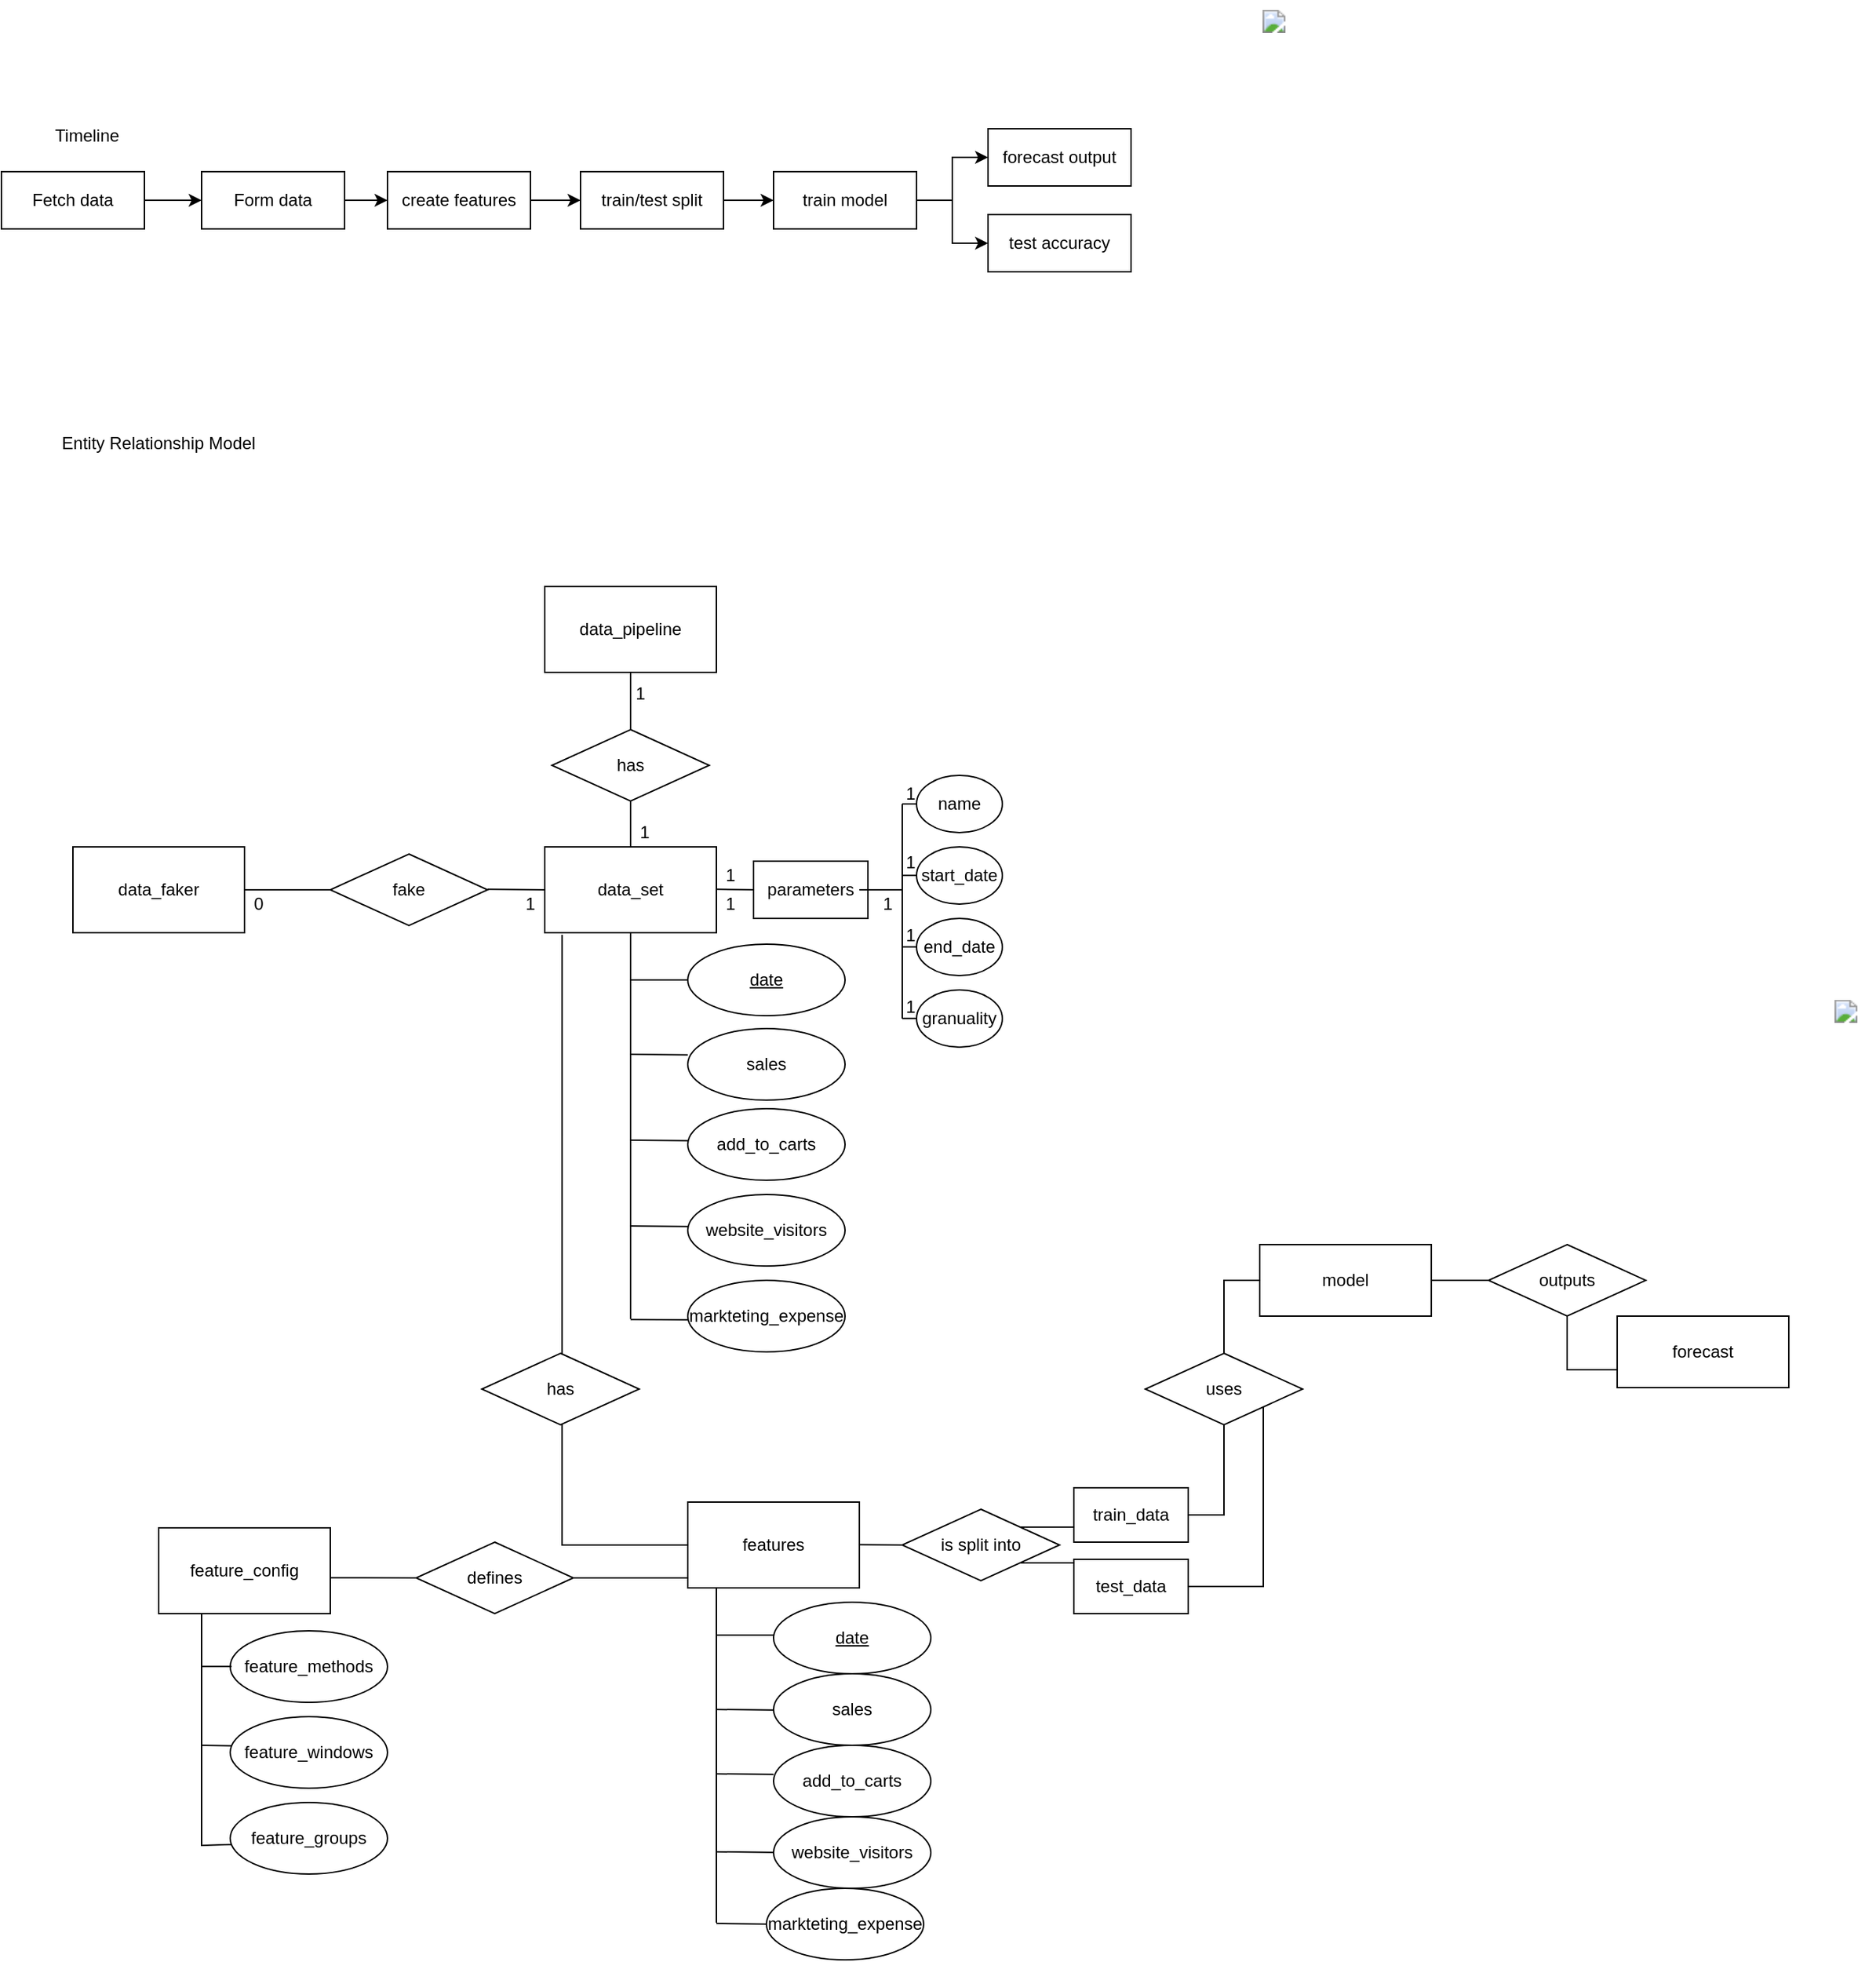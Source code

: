 <mxfile version="28.0.4">
  <diagram name="Page-1" id="VdG0ydc967w3bB8NOWR4">
    <mxGraphModel dx="3565" dy="2958" grid="1" gridSize="10" guides="1" tooltips="1" connect="1" arrows="1" fold="1" page="1" pageScale="1" pageWidth="850" pageHeight="1100" math="0" shadow="0">
      <root>
        <mxCell id="0" />
        <mxCell id="1" parent="0" />
        <mxCell id="EncBWNqlH_w9nEIL0629-1" value="Entity Relationship Model" style="text;html=1;align=center;verticalAlign=middle;whiteSpace=wrap;rounded=0;" parent="1" vertex="1">
          <mxGeometry x="50" y="20" width="160" height="20" as="geometry" />
        </mxCell>
        <mxCell id="EncBWNqlH_w9nEIL0629-2" value="data_faker" style="rounded=0;whiteSpace=wrap;html=1;" parent="1" vertex="1">
          <mxGeometry x="70" y="312" width="120" height="60" as="geometry" />
        </mxCell>
        <mxCell id="EncBWNqlH_w9nEIL0629-3" value="fake" style="rhombus;whiteSpace=wrap;html=1;" parent="1" vertex="1">
          <mxGeometry x="250" y="317" width="110" height="50" as="geometry" />
        </mxCell>
        <mxCell id="EncBWNqlH_w9nEIL0629-5" value="data_set" style="rounded=0;whiteSpace=wrap;html=1;" parent="1" vertex="1">
          <mxGeometry x="400" y="312" width="120" height="60" as="geometry" />
        </mxCell>
        <mxCell id="EncBWNqlH_w9nEIL0629-6" value="name" style="ellipse;whiteSpace=wrap;html=1;" parent="1" vertex="1">
          <mxGeometry x="660" y="262" width="60" height="40" as="geometry" />
        </mxCell>
        <mxCell id="EncBWNqlH_w9nEIL0629-7" value="start_date" style="ellipse;whiteSpace=wrap;html=1;" parent="1" vertex="1">
          <mxGeometry x="660" y="312" width="60" height="40" as="geometry" />
        </mxCell>
        <mxCell id="EncBWNqlH_w9nEIL0629-8" value="end_date" style="ellipse;whiteSpace=wrap;html=1;" parent="1" vertex="1">
          <mxGeometry x="660" y="362" width="60" height="40" as="geometry" />
        </mxCell>
        <mxCell id="EncBWNqlH_w9nEIL0629-10" value="granuality" style="ellipse;whiteSpace=wrap;html=1;" parent="1" vertex="1">
          <mxGeometry x="660" y="412" width="60" height="40" as="geometry" />
        </mxCell>
        <mxCell id="EncBWNqlH_w9nEIL0629-12" value="&lt;u&gt;date&lt;/u&gt;" style="ellipse;whiteSpace=wrap;html=1;" parent="1" vertex="1">
          <mxGeometry x="500" y="380" width="110" height="50" as="geometry" />
        </mxCell>
        <mxCell id="EncBWNqlH_w9nEIL0629-13" value="sales" style="ellipse;whiteSpace=wrap;html=1;" parent="1" vertex="1">
          <mxGeometry x="500" y="439" width="110" height="50" as="geometry" />
        </mxCell>
        <mxCell id="EncBWNqlH_w9nEIL0629-14" value="add_to_carts" style="ellipse;whiteSpace=wrap;html=1;" parent="1" vertex="1">
          <mxGeometry x="500" y="495" width="110" height="50" as="geometry" />
        </mxCell>
        <mxCell id="EncBWNqlH_w9nEIL0629-15" value="website_visitors" style="ellipse;whiteSpace=wrap;html=1;" parent="1" vertex="1">
          <mxGeometry x="500" y="555" width="110" height="50" as="geometry" />
        </mxCell>
        <mxCell id="EncBWNqlH_w9nEIL0629-16" value="markteting_expense" style="ellipse;whiteSpace=wrap;html=1;" parent="1" vertex="1">
          <mxGeometry x="500" y="615" width="110" height="50" as="geometry" />
        </mxCell>
        <mxCell id="EncBWNqlH_w9nEIL0629-17" value="" style="endArrow=none;html=1;rounded=0;entryX=0;entryY=0.5;entryDx=0;entryDy=0;" parent="1" target="EncBWNqlH_w9nEIL0629-3" edge="1">
          <mxGeometry width="50" height="50" relative="1" as="geometry">
            <mxPoint x="190" y="342" as="sourcePoint" />
            <mxPoint x="240" y="292" as="targetPoint" />
          </mxGeometry>
        </mxCell>
        <mxCell id="EncBWNqlH_w9nEIL0629-19" value="" style="endArrow=none;html=1;rounded=0;" parent="1" edge="1">
          <mxGeometry width="50" height="50" relative="1" as="geometry">
            <mxPoint x="360" y="341.66" as="sourcePoint" />
            <mxPoint x="400" y="342" as="targetPoint" />
          </mxGeometry>
        </mxCell>
        <mxCell id="EncBWNqlH_w9nEIL0629-20" value="" style="endArrow=none;html=1;rounded=0;" parent="1" edge="1">
          <mxGeometry width="50" height="50" relative="1" as="geometry">
            <mxPoint x="520" y="341.66" as="sourcePoint" />
            <mxPoint x="550" y="342" as="targetPoint" />
          </mxGeometry>
        </mxCell>
        <mxCell id="EncBWNqlH_w9nEIL0629-21" value="0" style="text;html=1;align=center;verticalAlign=middle;whiteSpace=wrap;rounded=0;" parent="1" vertex="1">
          <mxGeometry x="170" y="337" width="60" height="30" as="geometry" />
        </mxCell>
        <mxCell id="EncBWNqlH_w9nEIL0629-22" value="1" style="text;html=1;align=center;verticalAlign=middle;whiteSpace=wrap;rounded=0;" parent="1" vertex="1">
          <mxGeometry x="360" y="337" width="60" height="30" as="geometry" />
        </mxCell>
        <mxCell id="EncBWNqlH_w9nEIL0629-23" value="" style="endArrow=none;html=1;rounded=0;entryX=0.5;entryY=1;entryDx=0;entryDy=0;" parent="1" target="EncBWNqlH_w9nEIL0629-5" edge="1">
          <mxGeometry width="50" height="50" relative="1" as="geometry">
            <mxPoint x="460" y="642" as="sourcePoint" />
            <mxPoint x="510" y="352" as="targetPoint" />
          </mxGeometry>
        </mxCell>
        <mxCell id="EncBWNqlH_w9nEIL0629-28" value="parameters" style="rounded=0;whiteSpace=wrap;html=1;" parent="1" vertex="1">
          <mxGeometry x="546" y="322" width="80" height="40" as="geometry" />
        </mxCell>
        <mxCell id="EncBWNqlH_w9nEIL0629-32" value="" style="endArrow=none;html=1;rounded=0;entryX=0;entryY=0.5;entryDx=0;entryDy=0;" parent="1" target="EncBWNqlH_w9nEIL0629-12" edge="1">
          <mxGeometry width="50" height="50" relative="1" as="geometry">
            <mxPoint x="460" y="405" as="sourcePoint" />
            <mxPoint x="520" y="476.66" as="targetPoint" />
          </mxGeometry>
        </mxCell>
        <mxCell id="EncBWNqlH_w9nEIL0629-33" value="" style="endArrow=none;html=1;rounded=0;entryX=0;entryY=0.5;entryDx=0;entryDy=0;" parent="1" edge="1">
          <mxGeometry width="50" height="50" relative="1" as="geometry">
            <mxPoint x="460" y="457" as="sourcePoint" />
            <mxPoint x="500" y="457.34" as="targetPoint" />
          </mxGeometry>
        </mxCell>
        <mxCell id="EncBWNqlH_w9nEIL0629-34" value="" style="endArrow=none;html=1;rounded=0;entryX=0;entryY=0.5;entryDx=0;entryDy=0;" parent="1" edge="1">
          <mxGeometry width="50" height="50" relative="1" as="geometry">
            <mxPoint x="460" y="517" as="sourcePoint" />
            <mxPoint x="500" y="517.34" as="targetPoint" />
          </mxGeometry>
        </mxCell>
        <mxCell id="EncBWNqlH_w9nEIL0629-35" value="" style="endArrow=none;html=1;rounded=0;entryX=0;entryY=0.5;entryDx=0;entryDy=0;" parent="1" edge="1">
          <mxGeometry width="50" height="50" relative="1" as="geometry">
            <mxPoint x="460" y="577" as="sourcePoint" />
            <mxPoint x="500" y="577.34" as="targetPoint" />
          </mxGeometry>
        </mxCell>
        <mxCell id="EncBWNqlH_w9nEIL0629-36" value="" style="endArrow=none;html=1;rounded=0;entryX=0;entryY=0.5;entryDx=0;entryDy=0;" parent="1" edge="1">
          <mxGeometry width="50" height="50" relative="1" as="geometry">
            <mxPoint x="460" y="642.34" as="sourcePoint" />
            <mxPoint x="500" y="642.68" as="targetPoint" />
          </mxGeometry>
        </mxCell>
        <mxCell id="EncBWNqlH_w9nEIL0629-37" value="" style="endArrow=none;html=1;rounded=0;" parent="1" edge="1">
          <mxGeometry width="50" height="50" relative="1" as="geometry">
            <mxPoint x="650" y="432" as="sourcePoint" />
            <mxPoint x="650" y="282" as="targetPoint" />
          </mxGeometry>
        </mxCell>
        <mxCell id="EncBWNqlH_w9nEIL0629-38" value="" style="endArrow=none;html=1;rounded=0;" parent="1" edge="1">
          <mxGeometry width="50" height="50" relative="1" as="geometry">
            <mxPoint x="620" y="342" as="sourcePoint" />
            <mxPoint x="650" y="342" as="targetPoint" />
          </mxGeometry>
        </mxCell>
        <mxCell id="EncBWNqlH_w9nEIL0629-39" value="" style="endArrow=none;html=1;rounded=0;entryX=0;entryY=0.5;entryDx=0;entryDy=0;" parent="1" target="EncBWNqlH_w9nEIL0629-6" edge="1">
          <mxGeometry width="50" height="50" relative="1" as="geometry">
            <mxPoint x="650" y="282" as="sourcePoint" />
            <mxPoint x="680" y="282" as="targetPoint" />
          </mxGeometry>
        </mxCell>
        <mxCell id="EncBWNqlH_w9nEIL0629-40" value="" style="endArrow=none;html=1;rounded=0;entryX=0;entryY=0.5;entryDx=0;entryDy=0;" parent="1" edge="1">
          <mxGeometry width="50" height="50" relative="1" as="geometry">
            <mxPoint x="650" y="331.89" as="sourcePoint" />
            <mxPoint x="660" y="331.89" as="targetPoint" />
            <Array as="points">
              <mxPoint x="650" y="331.89" />
            </Array>
          </mxGeometry>
        </mxCell>
        <mxCell id="EncBWNqlH_w9nEIL0629-41" value="" style="endArrow=none;html=1;rounded=0;entryX=0;entryY=0.5;entryDx=0;entryDy=0;" parent="1" edge="1">
          <mxGeometry width="50" height="50" relative="1" as="geometry">
            <mxPoint x="650" y="381.89" as="sourcePoint" />
            <mxPoint x="660" y="381.89" as="targetPoint" />
          </mxGeometry>
        </mxCell>
        <mxCell id="EncBWNqlH_w9nEIL0629-42" value="" style="endArrow=none;html=1;rounded=0;entryX=0;entryY=0.5;entryDx=0;entryDy=0;" parent="1" edge="1">
          <mxGeometry width="50" height="50" relative="1" as="geometry">
            <mxPoint x="650" y="431.89" as="sourcePoint" />
            <mxPoint x="660" y="431.89" as="targetPoint" />
          </mxGeometry>
        </mxCell>
        <mxCell id="EncBWNqlH_w9nEIL0629-45" value="1" style="text;html=1;align=center;verticalAlign=middle;whiteSpace=wrap;rounded=0;" parent="1" vertex="1">
          <mxGeometry x="500" y="337" width="60" height="30" as="geometry" />
        </mxCell>
        <mxCell id="EncBWNqlH_w9nEIL0629-46" value="1" style="text;html=1;align=center;verticalAlign=middle;whiteSpace=wrap;rounded=0;" parent="1" vertex="1">
          <mxGeometry x="500" y="317" width="60" height="30" as="geometry" />
        </mxCell>
        <mxCell id="EncBWNqlH_w9nEIL0629-47" value="1" style="text;html=1;align=center;verticalAlign=middle;whiteSpace=wrap;rounded=0;" parent="1" vertex="1">
          <mxGeometry x="610" y="337" width="60" height="30" as="geometry" />
        </mxCell>
        <mxCell id="EncBWNqlH_w9nEIL0629-48" value="1" style="text;html=1;align=center;verticalAlign=middle;whiteSpace=wrap;rounded=0;" parent="1" vertex="1">
          <mxGeometry x="626" y="260" width="60" height="30" as="geometry" />
        </mxCell>
        <mxCell id="EncBWNqlH_w9nEIL0629-49" value="1" style="text;html=1;align=center;verticalAlign=middle;whiteSpace=wrap;rounded=0;" parent="1" vertex="1">
          <mxGeometry x="626" y="308" width="60" height="30" as="geometry" />
        </mxCell>
        <mxCell id="EncBWNqlH_w9nEIL0629-50" value="1" style="text;html=1;align=center;verticalAlign=middle;whiteSpace=wrap;rounded=0;" parent="1" vertex="1">
          <mxGeometry x="626" y="359" width="60" height="30" as="geometry" />
        </mxCell>
        <mxCell id="EncBWNqlH_w9nEIL0629-51" value="1" style="text;html=1;align=center;verticalAlign=middle;whiteSpace=wrap;rounded=0;" parent="1" vertex="1">
          <mxGeometry x="626" y="409" width="60" height="30" as="geometry" />
        </mxCell>
        <mxCell id="EncBWNqlH_w9nEIL0629-62" value="Timeline" style="text;html=1;align=center;verticalAlign=middle;whiteSpace=wrap;rounded=0;" parent="1" vertex="1">
          <mxGeometry x="50" y="-200" width="60" height="30" as="geometry" />
        </mxCell>
        <mxCell id="9ufzv4OOkGtOdLYYlgAh-11" style="edgeStyle=orthogonalEdgeStyle;rounded=0;orthogonalLoop=1;jettySize=auto;html=1;exitX=1;exitY=0.5;exitDx=0;exitDy=0;entryX=0;entryY=0.5;entryDx=0;entryDy=0;" edge="1" parent="1" source="9ufzv4OOkGtOdLYYlgAh-1" target="9ufzv4OOkGtOdLYYlgAh-2">
          <mxGeometry relative="1" as="geometry" />
        </mxCell>
        <mxCell id="9ufzv4OOkGtOdLYYlgAh-1" value="Fetch data" style="rounded=0;whiteSpace=wrap;html=1;" vertex="1" parent="1">
          <mxGeometry x="20" y="-160" width="100" height="40" as="geometry" />
        </mxCell>
        <mxCell id="9ufzv4OOkGtOdLYYlgAh-12" style="edgeStyle=orthogonalEdgeStyle;rounded=0;orthogonalLoop=1;jettySize=auto;html=1;exitX=1;exitY=0.5;exitDx=0;exitDy=0;entryX=0;entryY=0.5;entryDx=0;entryDy=0;" edge="1" parent="1" source="9ufzv4OOkGtOdLYYlgAh-2" target="9ufzv4OOkGtOdLYYlgAh-4">
          <mxGeometry relative="1" as="geometry" />
        </mxCell>
        <mxCell id="9ufzv4OOkGtOdLYYlgAh-2" value="Form data" style="rounded=0;whiteSpace=wrap;html=1;" vertex="1" parent="1">
          <mxGeometry x="160" y="-160" width="100" height="40" as="geometry" />
        </mxCell>
        <mxCell id="9ufzv4OOkGtOdLYYlgAh-14" style="edgeStyle=orthogonalEdgeStyle;rounded=0;orthogonalLoop=1;jettySize=auto;html=1;exitX=1;exitY=0.5;exitDx=0;exitDy=0;entryX=0;entryY=0.5;entryDx=0;entryDy=0;" edge="1" parent="1" source="9ufzv4OOkGtOdLYYlgAh-3" target="9ufzv4OOkGtOdLYYlgAh-5">
          <mxGeometry relative="1" as="geometry" />
        </mxCell>
        <mxCell id="9ufzv4OOkGtOdLYYlgAh-3" value="train/test split" style="rounded=0;whiteSpace=wrap;html=1;" vertex="1" parent="1">
          <mxGeometry x="425" y="-160" width="100" height="40" as="geometry" />
        </mxCell>
        <mxCell id="9ufzv4OOkGtOdLYYlgAh-13" style="edgeStyle=orthogonalEdgeStyle;rounded=0;orthogonalLoop=1;jettySize=auto;html=1;exitX=1;exitY=0.5;exitDx=0;exitDy=0;entryX=0;entryY=0.5;entryDx=0;entryDy=0;" edge="1" parent="1" source="9ufzv4OOkGtOdLYYlgAh-4" target="9ufzv4OOkGtOdLYYlgAh-3">
          <mxGeometry relative="1" as="geometry" />
        </mxCell>
        <mxCell id="9ufzv4OOkGtOdLYYlgAh-4" value="create features" style="rounded=0;whiteSpace=wrap;html=1;" vertex="1" parent="1">
          <mxGeometry x="290" y="-160" width="100" height="40" as="geometry" />
        </mxCell>
        <mxCell id="9ufzv4OOkGtOdLYYlgAh-15" style="edgeStyle=orthogonalEdgeStyle;rounded=0;orthogonalLoop=1;jettySize=auto;html=1;exitX=1;exitY=0.5;exitDx=0;exitDy=0;entryX=0;entryY=0.5;entryDx=0;entryDy=0;" edge="1" parent="1" source="9ufzv4OOkGtOdLYYlgAh-5" target="9ufzv4OOkGtOdLYYlgAh-7">
          <mxGeometry relative="1" as="geometry">
            <Array as="points">
              <mxPoint x="685" y="-140" />
              <mxPoint x="685" y="-170" />
            </Array>
          </mxGeometry>
        </mxCell>
        <mxCell id="9ufzv4OOkGtOdLYYlgAh-16" style="edgeStyle=orthogonalEdgeStyle;rounded=0;orthogonalLoop=1;jettySize=auto;html=1;exitX=1;exitY=0.5;exitDx=0;exitDy=0;" edge="1" parent="1" source="9ufzv4OOkGtOdLYYlgAh-5" target="9ufzv4OOkGtOdLYYlgAh-8">
          <mxGeometry relative="1" as="geometry" />
        </mxCell>
        <mxCell id="9ufzv4OOkGtOdLYYlgAh-5" value="train model" style="rounded=0;whiteSpace=wrap;html=1;" vertex="1" parent="1">
          <mxGeometry x="560" y="-160" width="100" height="40" as="geometry" />
        </mxCell>
        <mxCell id="9ufzv4OOkGtOdLYYlgAh-7" value="forecast output" style="rounded=0;whiteSpace=wrap;html=1;" vertex="1" parent="1">
          <mxGeometry x="710" y="-190" width="100" height="40" as="geometry" />
        </mxCell>
        <mxCell id="9ufzv4OOkGtOdLYYlgAh-8" value="test accuracy" style="rounded=0;whiteSpace=wrap;html=1;" vertex="1" parent="1">
          <mxGeometry x="710" y="-130" width="100" height="40" as="geometry" />
        </mxCell>
        <mxCell id="9ufzv4OOkGtOdLYYlgAh-9" value="data_pipeline" style="rounded=0;whiteSpace=wrap;html=1;" vertex="1" parent="1">
          <mxGeometry x="400" y="130" width="120" height="60" as="geometry" />
        </mxCell>
        <mxCell id="9ufzv4OOkGtOdLYYlgAh-25" value="" style="endArrow=none;html=1;rounded=0;exitX=0.5;exitY=0;exitDx=0;exitDy=0;" edge="1" parent="1" source="EncBWNqlH_w9nEIL0629-5">
          <mxGeometry width="50" height="50" relative="1" as="geometry">
            <mxPoint x="910" y="300" as="sourcePoint" />
            <mxPoint x="460" y="190" as="targetPoint" />
          </mxGeometry>
        </mxCell>
        <mxCell id="9ufzv4OOkGtOdLYYlgAh-27" value="feature_config" style="rounded=0;whiteSpace=wrap;html=1;" vertex="1" parent="1">
          <mxGeometry x="130" y="788" width="120" height="60" as="geometry" />
        </mxCell>
        <mxCell id="9ufzv4OOkGtOdLYYlgAh-42" style="edgeStyle=orthogonalEdgeStyle;rounded=0;orthogonalLoop=1;jettySize=auto;html=1;exitX=0;exitY=0.5;exitDx=0;exitDy=0;endArrow=none;endFill=0;entryX=0.101;entryY=1.025;entryDx=0;entryDy=0;entryPerimeter=0;" edge="1" parent="1" source="9ufzv4OOkGtOdLYYlgAh-36" target="EncBWNqlH_w9nEIL0629-5">
          <mxGeometry relative="1" as="geometry">
            <mxPoint x="460" y="800.2" as="targetPoint" />
            <mxPoint x="380" y="825" as="sourcePoint" />
          </mxGeometry>
        </mxCell>
        <mxCell id="9ufzv4OOkGtOdLYYlgAh-36" value="features" style="rounded=0;whiteSpace=wrap;html=1;" vertex="1" parent="1">
          <mxGeometry x="500" y="770" width="120" height="60" as="geometry" />
        </mxCell>
        <mxCell id="9ufzv4OOkGtOdLYYlgAh-37" value="train_data" style="rounded=0;whiteSpace=wrap;html=1;" vertex="1" parent="1">
          <mxGeometry x="770" y="760" width="80" height="38" as="geometry" />
        </mxCell>
        <mxCell id="9ufzv4OOkGtOdLYYlgAh-38" value="test_data" style="rounded=0;whiteSpace=wrap;html=1;" vertex="1" parent="1">
          <mxGeometry x="770" y="810" width="80" height="38" as="geometry" />
        </mxCell>
        <mxCell id="9ufzv4OOkGtOdLYYlgAh-81" style="edgeStyle=orthogonalEdgeStyle;rounded=0;orthogonalLoop=1;jettySize=auto;html=1;exitX=0;exitY=0.5;exitDx=0;exitDy=0;entryX=0.5;entryY=0;entryDx=0;entryDy=0;endArrow=none;endFill=0;" edge="1" parent="1" source="9ufzv4OOkGtOdLYYlgAh-39" target="9ufzv4OOkGtOdLYYlgAh-79">
          <mxGeometry relative="1" as="geometry" />
        </mxCell>
        <mxCell id="9ufzv4OOkGtOdLYYlgAh-84" style="edgeStyle=orthogonalEdgeStyle;rounded=0;orthogonalLoop=1;jettySize=auto;html=1;exitX=1;exitY=0.5;exitDx=0;exitDy=0;entryX=0;entryY=0.5;entryDx=0;entryDy=0;endArrow=none;endFill=0;" edge="1" parent="1" source="9ufzv4OOkGtOdLYYlgAh-39" target="9ufzv4OOkGtOdLYYlgAh-78">
          <mxGeometry relative="1" as="geometry" />
        </mxCell>
        <mxCell id="9ufzv4OOkGtOdLYYlgAh-39" value="model" style="rounded=0;whiteSpace=wrap;html=1;" vertex="1" parent="1">
          <mxGeometry x="900" y="590" width="120" height="50" as="geometry" />
        </mxCell>
        <mxCell id="9ufzv4OOkGtOdLYYlgAh-46" value="has" style="rhombus;whiteSpace=wrap;html=1;" vertex="1" parent="1">
          <mxGeometry x="405" y="230" width="110" height="50" as="geometry" />
        </mxCell>
        <mxCell id="9ufzv4OOkGtOdLYYlgAh-47" value="1" style="text;html=1;align=center;verticalAlign=middle;whiteSpace=wrap;rounded=0;" vertex="1" parent="1">
          <mxGeometry x="437" y="190" width="60" height="30" as="geometry" />
        </mxCell>
        <mxCell id="9ufzv4OOkGtOdLYYlgAh-48" value="1" style="text;html=1;align=center;verticalAlign=middle;whiteSpace=wrap;rounded=0;" vertex="1" parent="1">
          <mxGeometry x="440" y="287" width="60" height="30" as="geometry" />
        </mxCell>
        <mxCell id="9ufzv4OOkGtOdLYYlgAh-86" style="edgeStyle=orthogonalEdgeStyle;rounded=0;orthogonalLoop=1;jettySize=auto;html=1;exitX=1;exitY=0;exitDx=0;exitDy=0;entryX=0;entryY=0.75;entryDx=0;entryDy=0;endArrow=none;endFill=0;" edge="1" parent="1" source="9ufzv4OOkGtOdLYYlgAh-49" target="9ufzv4OOkGtOdLYYlgAh-37">
          <mxGeometry relative="1" as="geometry" />
        </mxCell>
        <mxCell id="9ufzv4OOkGtOdLYYlgAh-88" style="edgeStyle=orthogonalEdgeStyle;rounded=0;orthogonalLoop=1;jettySize=auto;html=1;exitX=1;exitY=1;exitDx=0;exitDy=0;entryX=0;entryY=0.25;entryDx=0;entryDy=0;endArrow=none;endFill=0;" edge="1" parent="1" source="9ufzv4OOkGtOdLYYlgAh-49" target="9ufzv4OOkGtOdLYYlgAh-38">
          <mxGeometry relative="1" as="geometry" />
        </mxCell>
        <mxCell id="9ufzv4OOkGtOdLYYlgAh-49" value="is split into" style="rhombus;whiteSpace=wrap;html=1;" vertex="1" parent="1">
          <mxGeometry x="650" y="775" width="110" height="50" as="geometry" />
        </mxCell>
        <mxCell id="9ufzv4OOkGtOdLYYlgAh-51" value="has" style="rhombus;whiteSpace=wrap;html=1;" vertex="1" parent="1">
          <mxGeometry x="356" y="666" width="110" height="50" as="geometry" />
        </mxCell>
        <mxCell id="9ufzv4OOkGtOdLYYlgAh-52" value="&lt;u&gt;date&lt;/u&gt;" style="ellipse;whiteSpace=wrap;html=1;" vertex="1" parent="1">
          <mxGeometry x="560" y="840" width="110" height="50" as="geometry" />
        </mxCell>
        <mxCell id="9ufzv4OOkGtOdLYYlgAh-53" value="sales" style="ellipse;whiteSpace=wrap;html=1;" vertex="1" parent="1">
          <mxGeometry x="560" y="890" width="110" height="50" as="geometry" />
        </mxCell>
        <mxCell id="9ufzv4OOkGtOdLYYlgAh-54" value="add_to_carts" style="ellipse;whiteSpace=wrap;html=1;" vertex="1" parent="1">
          <mxGeometry x="560" y="940" width="110" height="50" as="geometry" />
        </mxCell>
        <mxCell id="9ufzv4OOkGtOdLYYlgAh-55" value="website_visitors" style="ellipse;whiteSpace=wrap;html=1;" vertex="1" parent="1">
          <mxGeometry x="560" y="990" width="110" height="50" as="geometry" />
        </mxCell>
        <mxCell id="9ufzv4OOkGtOdLYYlgAh-56" value="markteting_expense" style="ellipse;whiteSpace=wrap;html=1;" vertex="1" parent="1">
          <mxGeometry x="555" y="1040" width="110" height="50" as="geometry" />
        </mxCell>
        <mxCell id="9ufzv4OOkGtOdLYYlgAh-57" value="defines" style="rhombus;whiteSpace=wrap;html=1;" vertex="1" parent="1">
          <mxGeometry x="310" y="798" width="110" height="50" as="geometry" />
        </mxCell>
        <mxCell id="9ufzv4OOkGtOdLYYlgAh-60" value="" style="endArrow=none;html=1;rounded=0;exitX=1;exitY=0.5;exitDx=0;exitDy=0;" edge="1" parent="1" source="9ufzv4OOkGtOdLYYlgAh-57">
          <mxGeometry width="50" height="50" relative="1" as="geometry">
            <mxPoint x="400" y="900" as="sourcePoint" />
            <mxPoint x="500" y="823" as="targetPoint" />
          </mxGeometry>
        </mxCell>
        <mxCell id="9ufzv4OOkGtOdLYYlgAh-61" value="" style="endArrow=none;html=1;rounded=0;exitX=1;exitY=0.5;exitDx=0;exitDy=0;entryX=0;entryY=0.5;entryDx=0;entryDy=0;" edge="1" parent="1" target="9ufzv4OOkGtOdLYYlgAh-57">
          <mxGeometry width="50" height="50" relative="1" as="geometry">
            <mxPoint x="250" y="822.84" as="sourcePoint" />
            <mxPoint x="330" y="822.84" as="targetPoint" />
          </mxGeometry>
        </mxCell>
        <mxCell id="9ufzv4OOkGtOdLYYlgAh-65" value="" style="endArrow=none;html=1;rounded=0;exitX=1;exitY=0.5;exitDx=0;exitDy=0;" edge="1" parent="1">
          <mxGeometry width="50" height="50" relative="1" as="geometry">
            <mxPoint x="620" y="799.76" as="sourcePoint" />
            <mxPoint x="650" y="800" as="targetPoint" />
          </mxGeometry>
        </mxCell>
        <mxCell id="9ufzv4OOkGtOdLYYlgAh-66" value="" style="endArrow=none;html=1;rounded=0;entryX=0.5;entryY=1;entryDx=0;entryDy=0;" edge="1" parent="1">
          <mxGeometry width="50" height="50" relative="1" as="geometry">
            <mxPoint x="520" y="1064" as="sourcePoint" />
            <mxPoint x="520" y="830" as="targetPoint" />
          </mxGeometry>
        </mxCell>
        <mxCell id="9ufzv4OOkGtOdLYYlgAh-67" value="" style="endArrow=none;html=1;rounded=0;entryX=0;entryY=0.5;entryDx=0;entryDy=0;" edge="1" parent="1">
          <mxGeometry width="50" height="50" relative="1" as="geometry">
            <mxPoint x="520" y="863" as="sourcePoint" />
            <mxPoint x="560" y="863" as="targetPoint" />
          </mxGeometry>
        </mxCell>
        <mxCell id="9ufzv4OOkGtOdLYYlgAh-68" value="" style="endArrow=none;html=1;rounded=0;entryX=0;entryY=0.5;entryDx=0;entryDy=0;" edge="1" parent="1">
          <mxGeometry width="50" height="50" relative="1" as="geometry">
            <mxPoint x="520" y="915" as="sourcePoint" />
            <mxPoint x="560" y="915.34" as="targetPoint" />
          </mxGeometry>
        </mxCell>
        <mxCell id="9ufzv4OOkGtOdLYYlgAh-69" value="" style="endArrow=none;html=1;rounded=0;entryX=0;entryY=0.5;entryDx=0;entryDy=0;" edge="1" parent="1">
          <mxGeometry width="50" height="50" relative="1" as="geometry">
            <mxPoint x="520" y="960" as="sourcePoint" />
            <mxPoint x="560" y="960.34" as="targetPoint" />
          </mxGeometry>
        </mxCell>
        <mxCell id="9ufzv4OOkGtOdLYYlgAh-70" value="" style="endArrow=none;html=1;rounded=0;entryX=0;entryY=0.5;entryDx=0;entryDy=0;" edge="1" parent="1">
          <mxGeometry width="50" height="50" relative="1" as="geometry">
            <mxPoint x="520" y="1014.5" as="sourcePoint" />
            <mxPoint x="560" y="1014.84" as="targetPoint" />
          </mxGeometry>
        </mxCell>
        <mxCell id="9ufzv4OOkGtOdLYYlgAh-71" value="" style="endArrow=none;html=1;rounded=0;entryX=0;entryY=0.5;entryDx=0;entryDy=0;" edge="1" parent="1" target="9ufzv4OOkGtOdLYYlgAh-56">
          <mxGeometry width="50" height="50" relative="1" as="geometry">
            <mxPoint x="520" y="1064.5" as="sourcePoint" />
            <mxPoint x="560" y="1064.84" as="targetPoint" />
          </mxGeometry>
        </mxCell>
        <mxCell id="9ufzv4OOkGtOdLYYlgAh-72" value="&lt;span&gt;feature_methods&lt;/span&gt;" style="ellipse;whiteSpace=wrap;html=1;fontStyle=0" vertex="1" parent="1">
          <mxGeometry x="180" y="860" width="110" height="50" as="geometry" />
        </mxCell>
        <mxCell id="9ufzv4OOkGtOdLYYlgAh-73" value="&lt;span&gt;feature_groups&lt;/span&gt;" style="ellipse;whiteSpace=wrap;html=1;fontStyle=0" vertex="1" parent="1">
          <mxGeometry x="180" y="980" width="110" height="50" as="geometry" />
        </mxCell>
        <mxCell id="9ufzv4OOkGtOdLYYlgAh-74" value="&lt;span&gt;feature_windows&lt;/span&gt;" style="ellipse;whiteSpace=wrap;html=1;fontStyle=0" vertex="1" parent="1">
          <mxGeometry x="180" y="920" width="110" height="50" as="geometry" />
        </mxCell>
        <mxCell id="9ufzv4OOkGtOdLYYlgAh-75" value="" style="endArrow=none;html=1;rounded=0;exitX=0.006;exitY=0.587;exitDx=0;exitDy=0;entryX=0.25;entryY=1;entryDx=0;entryDy=0;exitPerimeter=0;" edge="1" parent="1" source="9ufzv4OOkGtOdLYYlgAh-73" target="9ufzv4OOkGtOdLYYlgAh-27">
          <mxGeometry width="50" height="50" relative="1" as="geometry">
            <mxPoint x="380" y="880" as="sourcePoint" />
            <mxPoint x="430" y="830" as="targetPoint" />
            <Array as="points">
              <mxPoint x="160" y="1010" />
            </Array>
          </mxGeometry>
        </mxCell>
        <mxCell id="9ufzv4OOkGtOdLYYlgAh-76" value="" style="endArrow=none;html=1;rounded=0;entryX=0.009;entryY=0.407;entryDx=0;entryDy=0;entryPerimeter=0;" edge="1" parent="1" target="9ufzv4OOkGtOdLYYlgAh-74">
          <mxGeometry width="50" height="50" relative="1" as="geometry">
            <mxPoint x="160" y="940" as="sourcePoint" />
            <mxPoint x="280" y="950" as="targetPoint" />
          </mxGeometry>
        </mxCell>
        <mxCell id="9ufzv4OOkGtOdLYYlgAh-77" value="" style="endArrow=none;html=1;rounded=0;entryX=0.009;entryY=0.407;entryDx=0;entryDy=0;entryPerimeter=0;" edge="1" parent="1">
          <mxGeometry width="50" height="50" relative="1" as="geometry">
            <mxPoint x="160" y="884.83" as="sourcePoint" />
            <mxPoint x="181" y="884.83" as="targetPoint" />
          </mxGeometry>
        </mxCell>
        <mxCell id="9ufzv4OOkGtOdLYYlgAh-89" style="edgeStyle=orthogonalEdgeStyle;rounded=0;orthogonalLoop=1;jettySize=auto;html=1;exitX=0.5;exitY=1;exitDx=0;exitDy=0;entryX=0;entryY=0.75;entryDx=0;entryDy=0;endArrow=none;endFill=0;" edge="1" parent="1" source="9ufzv4OOkGtOdLYYlgAh-78" target="9ufzv4OOkGtOdLYYlgAh-85">
          <mxGeometry relative="1" as="geometry" />
        </mxCell>
        <mxCell id="9ufzv4OOkGtOdLYYlgAh-78" value="outputs" style="rhombus;whiteSpace=wrap;html=1;" vertex="1" parent="1">
          <mxGeometry x="1060" y="590" width="110" height="50" as="geometry" />
        </mxCell>
        <mxCell id="9ufzv4OOkGtOdLYYlgAh-82" style="edgeStyle=orthogonalEdgeStyle;rounded=0;orthogonalLoop=1;jettySize=auto;html=1;exitX=0.5;exitY=1;exitDx=0;exitDy=0;entryX=1;entryY=0.5;entryDx=0;entryDy=0;endArrow=none;endFill=0;" edge="1" parent="1" source="9ufzv4OOkGtOdLYYlgAh-79" target="9ufzv4OOkGtOdLYYlgAh-37">
          <mxGeometry relative="1" as="geometry" />
        </mxCell>
        <mxCell id="9ufzv4OOkGtOdLYYlgAh-83" style="edgeStyle=orthogonalEdgeStyle;rounded=0;orthogonalLoop=1;jettySize=auto;html=1;exitX=1;exitY=1;exitDx=0;exitDy=0;entryX=1;entryY=0.5;entryDx=0;entryDy=0;endArrow=none;endFill=0;" edge="1" parent="1" source="9ufzv4OOkGtOdLYYlgAh-79" target="9ufzv4OOkGtOdLYYlgAh-38">
          <mxGeometry relative="1" as="geometry" />
        </mxCell>
        <mxCell id="9ufzv4OOkGtOdLYYlgAh-79" value="uses" style="rhombus;whiteSpace=wrap;html=1;" vertex="1" parent="1">
          <mxGeometry x="820" y="666" width="110" height="50" as="geometry" />
        </mxCell>
        <mxCell id="9ufzv4OOkGtOdLYYlgAh-85" value="forecast" style="rounded=0;whiteSpace=wrap;html=1;" vertex="1" parent="1">
          <mxGeometry x="1150" y="640" width="120" height="50" as="geometry" />
        </mxCell>
        <UserObject label="&lt;img src=&quot;https://img.plantuml.biz/plantuml/png/TP9DQiD038Nt1jz1P9KkJEWsYn9Jnv3I_D2uku1HR3aCJCPXPfBINUxGE_HWEKabEtyET66CtzDyafvdv3nQlz_gCF3AQuBPV9bzn70w_i3Ob96l8p8bLBh-2eCmmCBN5ZuTsJ3OyK5Lg1qQ3w_lawxGIz0ZJCo6dEy1EaYue6HjZOu0e9TPh2fLh4o2Idyt9Ldom4W9_TuI3x9f2jBnGy6qBab3sapLCgPfjyqPiJ8PhZMrbAnRqa1M9cPknQGM4tSxnOk7_PPa3zJXfBMb0fsNc2GWY5ua5XY2gPst21ioPD7pAP75JlWrlEhzq_7tAGn453DBn5I6KVyp-L7c1ap7ScQzLxhCgtRptClYOI3M3Mi9ovkMPjrM5zmq5RtfqUV9vFDMtY8ksZGMpU61O2jvta_CuR6tu8i5WyFpO6UfL0Kt4bty9akkq3MMkUOadC_FaDOwywzDh-ebyxlf1HgnrJGVmjjoFeFg-cj6V9cRonu6Vm00&quot;&gt;" id="9ufzv4OOkGtOdLYYlgAh-91">
          <mxCell style="text;whiteSpace=wrap;html=1;" vertex="1" parent="1">
            <mxGeometry x="900" y="-280" width="30" height="40" as="geometry" />
          </mxCell>
        </UserObject>
        <UserObject label="&lt;img src=&quot;https://img.plantuml.biz/plantuml/png/fLVDRXit4BuBq3iGkNYDsa5xDLeZRW83lhH5am2-4IDoTfSLbzoGNCbA4Q0FqRVe8_IMH-cJTBZ_Awtas5uOqch86SvyyyqC_SO7SA4gDFlbr_SVVh_XjvNM_Aq6x_bx0sjy2nwNYpFstzz_FU-FCHzsMfcCFT_6Sg4n3InOvbIM1oQLGn6KDSj5hYGoePpGvAPVArE2WuA96C5D24wjge1tmfhtwZEoxyTxo2aCknAPTI6tcJMWnyi-1sctqV4Kj9zObvX2fSC7V0WtMcMcG1EOe0zqoyNJq6Ai1B663AzOzS1zZbe_1QZbebLdhphrL-pFvO8r2D2dQduozfsmHG56UdP508hGIbrbalFsFKE33W8cu3BV2OC3PIQIqc4qCCY-nAYx8ntwmA4SpeMof2DlmOURt-vQMM4bQkxHRPH0MaqjPPHsTABfIHoDBAqo8N7ugVCYHz0XJpe7lhm0UK6dqnaP4UAPu8yiJF2N480JXmYJ7WzlAoUGbn1oHg7xu3ga2L0CFC1AusJ18KZkODidQWDQaMdaNkHOG2_VEaL2WZP0SfWPlpCXnw04RnDjNU-KuH9sdjNF5IEekwE9CRQWjA2So3s2ZnMZmexaAslr7eVukbG-EMVzSyOyUaz5woy8-GpvHk6MtWKreFXbpGPTk-vmWwRgMA3C7rJkl4HO-pvK3njC8eQ7SQO8eQ9yaCbKPNs86Z9EzKn5tSUfbGy_Kb3NNRHMnrOrR3lS8a0J6y7nbEpvsiee-jGHM3iez2EkDLH1DohEsjUhFUUx4fAIn-CIcPwFHAsx--BEnP7OvoeDN1E24NaFAKOWcyKp9d8gyTZfg7-Kb8IHBIpi9X5MNp1VWXcbauryxQ8PwKbqQWD1KP9gRUj8yjCFvwVqfAgFuX3PeFdgWXdS4X3w_CHv4tYRjfA286hlUcnpQlAkxjo-DJJgVxOCbG5EauAw_1xvczPtVy5s7Ov8bLV53ddFwOqMubVVAIk34tvoehQAtimKuqEsuesxMqSTSg329T79qoGXJsXFV7_zSoFfEAR2nAUk7TyFoOOo-bMX7madzHBBmO8ymbBf8biAQzIuHJXCqQ6XraMNXh0tHgWFYJMl5HDHETeN-8YL6btWAkMKDObo1exz0T2VMcF49i_L8NWTD9sLt3hrsPgzV7RZnD3Wvat7engvOEtkFiaFfOw9trzwuPIfPu5TnLxcdpbcnYOcSwOoAbKestd0K-Bw0A5C2OLIldv7shTnPToiubWPqw8MzfCYeNRUqzlIp7AVAWoFDBTwW7sZ3tM9yH3l3BwaQP8qOos-ZiujWEhpOOOs3GcwCfkIXYlPqkNZnxjt7GNggTiJQJHZ2u_ZraRbqT6cWFBOag3H70Xt24rVeHz13G2tWEJWyxs1dgbOqRnvSRkNN6CSQeYNOUhnvHE95Q-7mtDvUJsvi0mXLpIwvtRFtIYExpuOVYTjJtlvr9F-ZZdOtkyVeztBnLnKKMksR4YllaTvTar3Vox4RrITY_UKQhpcdTQSgx2eMJehAz4UEmVSAUNXs6EQXxEgWRSktjEgUmKw51wDeqPpplWfpQ__n2jAB1z9hVthluJMJEvFMOYJhyNvYEQnW1i-JSVZum0t--i9MP_wXcvdz2_tSl4_&quot;&gt;" id="9ufzv4OOkGtOdLYYlgAh-93">
          <mxCell style="text;whiteSpace=wrap;html=1;" vertex="1" parent="1">
            <mxGeometry x="1300" y="412" width="30" height="40" as="geometry" />
          </mxCell>
        </UserObject>
      </root>
    </mxGraphModel>
  </diagram>
</mxfile>
